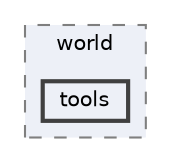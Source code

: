 digraph "C:/Dev/Techstorm-v5/src/engine/world/tools"
{
 // LATEX_PDF_SIZE
  bgcolor="transparent";
  edge [fontname=Helvetica,fontsize=10,labelfontname=Helvetica,labelfontsize=10];
  node [fontname=Helvetica,fontsize=10,shape=box,height=0.2,width=0.4];
  compound=true
  subgraph clusterdir_7cf6b88a36d52e4ad5b6560432f2e789 {
    graph [ bgcolor="#edf0f7", pencolor="grey50", label="world", fontname=Helvetica,fontsize=10 style="filled,dashed", URL="dir_7cf6b88a36d52e4ad5b6560432f2e789.html",tooltip=""]
  dir_6aef81ccc517ee77a44ad2fb2acd5c1d [label="tools", fillcolor="#edf0f7", color="grey25", style="filled,bold", URL="dir_6aef81ccc517ee77a44ad2fb2acd5c1d.html",tooltip=""];
  }
}
